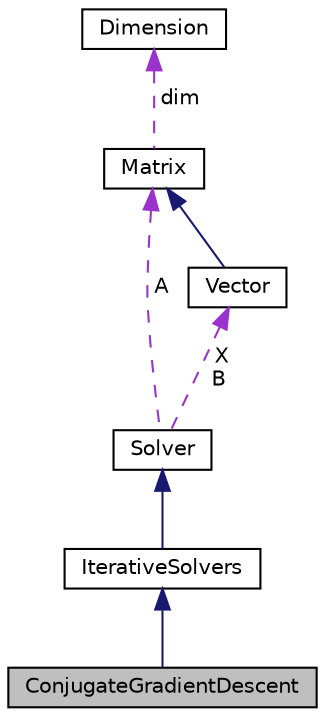 digraph "ConjugateGradientDescent"
{
  edge [fontname="Helvetica",fontsize="10",labelfontname="Helvetica",labelfontsize="10"];
  node [fontname="Helvetica",fontsize="10",shape=record];
  Node3 [label="ConjugateGradientDescent",height=0.2,width=0.4,color="black", fillcolor="grey75", style="filled", fontcolor="black"];
  Node4 -> Node3 [dir="back",color="midnightblue",fontsize="10",style="solid",fontname="Helvetica"];
  Node4 [label="IterativeSolvers",height=0.2,width=0.4,color="black", fillcolor="white", style="filled",URL="$class_iterative_solvers.html",tooltip="Abstract class for several iterative methods. "];
  Node5 -> Node4 [dir="back",color="midnightblue",fontsize="10",style="solid",fontname="Helvetica"];
  Node5 [label="Solver",height=0.2,width=0.4,color="black", fillcolor="white", style="filled",URL="$class_solver.html",tooltip="Base class for linear solvers. "];
  Node6 -> Node5 [dir="back",color="darkorchid3",fontsize="10",style="dashed",label=" X\nB" ,fontname="Helvetica"];
  Node6 [label="Vector",height=0.2,width=0.4,color="black", fillcolor="white", style="filled",URL="$class_vector.html",tooltip="1-dimensional Vector class "];
  Node7 -> Node6 [dir="back",color="midnightblue",fontsize="10",style="solid",fontname="Helvetica"];
  Node7 [label="Matrix",height=0.2,width=0.4,color="black", fillcolor="white", style="filled",URL="$class_matrix.html",tooltip="2-dimensional matrix class "];
  Node8 -> Node7 [dir="back",color="darkorchid3",fontsize="10",style="dashed",label=" dim" ,fontname="Helvetica"];
  Node8 [label="Dimension",height=0.2,width=0.4,color="black", fillcolor="white", style="filled",URL="$struct_dimension.html",tooltip="Dimension class to complement the Matrix class. "];
  Node7 -> Node5 [dir="back",color="darkorchid3",fontsize="10",style="dashed",label=" A" ,fontname="Helvetica"];
}
